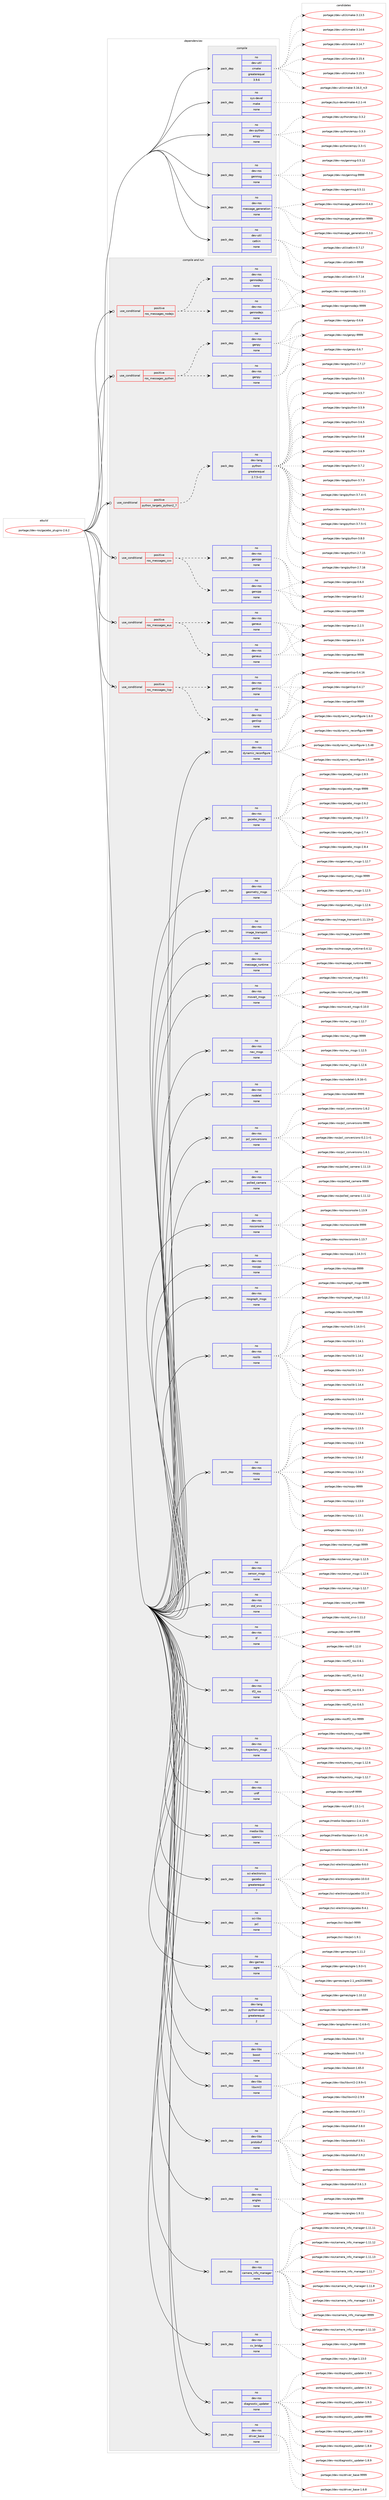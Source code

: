 digraph prolog {

# *************
# Graph options
# *************

newrank=true;
concentrate=true;
compound=true;
graph [rankdir=LR,fontname=Helvetica,fontsize=10,ranksep=1.5];#, ranksep=2.5, nodesep=0.2];
edge  [arrowhead=vee];
node  [fontname=Helvetica,fontsize=10];

# **********
# The ebuild
# **********

subgraph cluster_leftcol {
color=gray;
rank=same;
label=<<i>ebuild</i>>;
id [label="portage://dev-ros/gazebo_plugins-2.6.2", color=red, width=4, href="../dev-ros/gazebo_plugins-2.6.2.svg"];
}

# ****************
# The dependencies
# ****************

subgraph cluster_midcol {
color=gray;
label=<<i>dependencies</i>>;
subgraph cluster_compile {
fillcolor="#eeeeee";
style=filled;
label=<<i>compile</i>>;
subgraph pack141052 {
dependency187039 [label=<<TABLE BORDER="0" CELLBORDER="1" CELLSPACING="0" CELLPADDING="4" WIDTH="220"><TR><TD ROWSPAN="6" CELLPADDING="30">pack_dep</TD></TR><TR><TD WIDTH="110">no</TD></TR><TR><TD>dev-python</TD></TR><TR><TD>empy</TD></TR><TR><TD>none</TD></TR><TR><TD></TD></TR></TABLE>>, shape=none, color=blue];
}
id:e -> dependency187039:w [weight=20,style="solid",arrowhead="vee"];
subgraph pack141053 {
dependency187040 [label=<<TABLE BORDER="0" CELLBORDER="1" CELLSPACING="0" CELLPADDING="4" WIDTH="220"><TR><TD ROWSPAN="6" CELLPADDING="30">pack_dep</TD></TR><TR><TD WIDTH="110">no</TD></TR><TR><TD>dev-ros</TD></TR><TR><TD>genmsg</TD></TR><TR><TD>none</TD></TR><TR><TD></TD></TR></TABLE>>, shape=none, color=blue];
}
id:e -> dependency187040:w [weight=20,style="solid",arrowhead="vee"];
subgraph pack141054 {
dependency187041 [label=<<TABLE BORDER="0" CELLBORDER="1" CELLSPACING="0" CELLPADDING="4" WIDTH="220"><TR><TD ROWSPAN="6" CELLPADDING="30">pack_dep</TD></TR><TR><TD WIDTH="110">no</TD></TR><TR><TD>dev-ros</TD></TR><TR><TD>message_generation</TD></TR><TR><TD>none</TD></TR><TR><TD></TD></TR></TABLE>>, shape=none, color=blue];
}
id:e -> dependency187041:w [weight=20,style="solid",arrowhead="vee"];
subgraph pack141055 {
dependency187042 [label=<<TABLE BORDER="0" CELLBORDER="1" CELLSPACING="0" CELLPADDING="4" WIDTH="220"><TR><TD ROWSPAN="6" CELLPADDING="30">pack_dep</TD></TR><TR><TD WIDTH="110">no</TD></TR><TR><TD>dev-util</TD></TR><TR><TD>catkin</TD></TR><TR><TD>none</TD></TR><TR><TD></TD></TR></TABLE>>, shape=none, color=blue];
}
id:e -> dependency187042:w [weight=20,style="solid",arrowhead="vee"];
subgraph pack141056 {
dependency187043 [label=<<TABLE BORDER="0" CELLBORDER="1" CELLSPACING="0" CELLPADDING="4" WIDTH="220"><TR><TD ROWSPAN="6" CELLPADDING="30">pack_dep</TD></TR><TR><TD WIDTH="110">no</TD></TR><TR><TD>dev-util</TD></TR><TR><TD>cmake</TD></TR><TR><TD>greaterequal</TD></TR><TR><TD>3.9.6</TD></TR></TABLE>>, shape=none, color=blue];
}
id:e -> dependency187043:w [weight=20,style="solid",arrowhead="vee"];
subgraph pack141057 {
dependency187044 [label=<<TABLE BORDER="0" CELLBORDER="1" CELLSPACING="0" CELLPADDING="4" WIDTH="220"><TR><TD ROWSPAN="6" CELLPADDING="30">pack_dep</TD></TR><TR><TD WIDTH="110">no</TD></TR><TR><TD>sys-devel</TD></TR><TR><TD>make</TD></TR><TR><TD>none</TD></TR><TR><TD></TD></TR></TABLE>>, shape=none, color=blue];
}
id:e -> dependency187044:w [weight=20,style="solid",arrowhead="vee"];
}
subgraph cluster_compileandrun {
fillcolor="#eeeeee";
style=filled;
label=<<i>compile and run</i>>;
subgraph cond42559 {
dependency187045 [label=<<TABLE BORDER="0" CELLBORDER="1" CELLSPACING="0" CELLPADDING="4"><TR><TD ROWSPAN="3" CELLPADDING="10">use_conditional</TD></TR><TR><TD>positive</TD></TR><TR><TD>python_targets_python2_7</TD></TR></TABLE>>, shape=none, color=red];
subgraph pack141058 {
dependency187046 [label=<<TABLE BORDER="0" CELLBORDER="1" CELLSPACING="0" CELLPADDING="4" WIDTH="220"><TR><TD ROWSPAN="6" CELLPADDING="30">pack_dep</TD></TR><TR><TD WIDTH="110">no</TD></TR><TR><TD>dev-lang</TD></TR><TR><TD>python</TD></TR><TR><TD>greaterequal</TD></TR><TR><TD>2.7.5-r2</TD></TR></TABLE>>, shape=none, color=blue];
}
dependency187045:e -> dependency187046:w [weight=20,style="dashed",arrowhead="vee"];
}
id:e -> dependency187045:w [weight=20,style="solid",arrowhead="odotvee"];
subgraph cond42560 {
dependency187047 [label=<<TABLE BORDER="0" CELLBORDER="1" CELLSPACING="0" CELLPADDING="4"><TR><TD ROWSPAN="3" CELLPADDING="10">use_conditional</TD></TR><TR><TD>positive</TD></TR><TR><TD>ros_messages_cxx</TD></TR></TABLE>>, shape=none, color=red];
subgraph pack141059 {
dependency187048 [label=<<TABLE BORDER="0" CELLBORDER="1" CELLSPACING="0" CELLPADDING="4" WIDTH="220"><TR><TD ROWSPAN="6" CELLPADDING="30">pack_dep</TD></TR><TR><TD WIDTH="110">no</TD></TR><TR><TD>dev-ros</TD></TR><TR><TD>gencpp</TD></TR><TR><TD>none</TD></TR><TR><TD></TD></TR></TABLE>>, shape=none, color=blue];
}
dependency187047:e -> dependency187048:w [weight=20,style="dashed",arrowhead="vee"];
subgraph pack141060 {
dependency187049 [label=<<TABLE BORDER="0" CELLBORDER="1" CELLSPACING="0" CELLPADDING="4" WIDTH="220"><TR><TD ROWSPAN="6" CELLPADDING="30">pack_dep</TD></TR><TR><TD WIDTH="110">no</TD></TR><TR><TD>dev-ros</TD></TR><TR><TD>gencpp</TD></TR><TR><TD>none</TD></TR><TR><TD></TD></TR></TABLE>>, shape=none, color=blue];
}
dependency187047:e -> dependency187049:w [weight=20,style="dashed",arrowhead="vee"];
}
id:e -> dependency187047:w [weight=20,style="solid",arrowhead="odotvee"];
subgraph cond42561 {
dependency187050 [label=<<TABLE BORDER="0" CELLBORDER="1" CELLSPACING="0" CELLPADDING="4"><TR><TD ROWSPAN="3" CELLPADDING="10">use_conditional</TD></TR><TR><TD>positive</TD></TR><TR><TD>ros_messages_eus</TD></TR></TABLE>>, shape=none, color=red];
subgraph pack141061 {
dependency187051 [label=<<TABLE BORDER="0" CELLBORDER="1" CELLSPACING="0" CELLPADDING="4" WIDTH="220"><TR><TD ROWSPAN="6" CELLPADDING="30">pack_dep</TD></TR><TR><TD WIDTH="110">no</TD></TR><TR><TD>dev-ros</TD></TR><TR><TD>geneus</TD></TR><TR><TD>none</TD></TR><TR><TD></TD></TR></TABLE>>, shape=none, color=blue];
}
dependency187050:e -> dependency187051:w [weight=20,style="dashed",arrowhead="vee"];
subgraph pack141062 {
dependency187052 [label=<<TABLE BORDER="0" CELLBORDER="1" CELLSPACING="0" CELLPADDING="4" WIDTH="220"><TR><TD ROWSPAN="6" CELLPADDING="30">pack_dep</TD></TR><TR><TD WIDTH="110">no</TD></TR><TR><TD>dev-ros</TD></TR><TR><TD>geneus</TD></TR><TR><TD>none</TD></TR><TR><TD></TD></TR></TABLE>>, shape=none, color=blue];
}
dependency187050:e -> dependency187052:w [weight=20,style="dashed",arrowhead="vee"];
}
id:e -> dependency187050:w [weight=20,style="solid",arrowhead="odotvee"];
subgraph cond42562 {
dependency187053 [label=<<TABLE BORDER="0" CELLBORDER="1" CELLSPACING="0" CELLPADDING="4"><TR><TD ROWSPAN="3" CELLPADDING="10">use_conditional</TD></TR><TR><TD>positive</TD></TR><TR><TD>ros_messages_lisp</TD></TR></TABLE>>, shape=none, color=red];
subgraph pack141063 {
dependency187054 [label=<<TABLE BORDER="0" CELLBORDER="1" CELLSPACING="0" CELLPADDING="4" WIDTH="220"><TR><TD ROWSPAN="6" CELLPADDING="30">pack_dep</TD></TR><TR><TD WIDTH="110">no</TD></TR><TR><TD>dev-ros</TD></TR><TR><TD>genlisp</TD></TR><TR><TD>none</TD></TR><TR><TD></TD></TR></TABLE>>, shape=none, color=blue];
}
dependency187053:e -> dependency187054:w [weight=20,style="dashed",arrowhead="vee"];
subgraph pack141064 {
dependency187055 [label=<<TABLE BORDER="0" CELLBORDER="1" CELLSPACING="0" CELLPADDING="4" WIDTH="220"><TR><TD ROWSPAN="6" CELLPADDING="30">pack_dep</TD></TR><TR><TD WIDTH="110">no</TD></TR><TR><TD>dev-ros</TD></TR><TR><TD>genlisp</TD></TR><TR><TD>none</TD></TR><TR><TD></TD></TR></TABLE>>, shape=none, color=blue];
}
dependency187053:e -> dependency187055:w [weight=20,style="dashed",arrowhead="vee"];
}
id:e -> dependency187053:w [weight=20,style="solid",arrowhead="odotvee"];
subgraph cond42563 {
dependency187056 [label=<<TABLE BORDER="0" CELLBORDER="1" CELLSPACING="0" CELLPADDING="4"><TR><TD ROWSPAN="3" CELLPADDING="10">use_conditional</TD></TR><TR><TD>positive</TD></TR><TR><TD>ros_messages_nodejs</TD></TR></TABLE>>, shape=none, color=red];
subgraph pack141065 {
dependency187057 [label=<<TABLE BORDER="0" CELLBORDER="1" CELLSPACING="0" CELLPADDING="4" WIDTH="220"><TR><TD ROWSPAN="6" CELLPADDING="30">pack_dep</TD></TR><TR><TD WIDTH="110">no</TD></TR><TR><TD>dev-ros</TD></TR><TR><TD>gennodejs</TD></TR><TR><TD>none</TD></TR><TR><TD></TD></TR></TABLE>>, shape=none, color=blue];
}
dependency187056:e -> dependency187057:w [weight=20,style="dashed",arrowhead="vee"];
subgraph pack141066 {
dependency187058 [label=<<TABLE BORDER="0" CELLBORDER="1" CELLSPACING="0" CELLPADDING="4" WIDTH="220"><TR><TD ROWSPAN="6" CELLPADDING="30">pack_dep</TD></TR><TR><TD WIDTH="110">no</TD></TR><TR><TD>dev-ros</TD></TR><TR><TD>gennodejs</TD></TR><TR><TD>none</TD></TR><TR><TD></TD></TR></TABLE>>, shape=none, color=blue];
}
dependency187056:e -> dependency187058:w [weight=20,style="dashed",arrowhead="vee"];
}
id:e -> dependency187056:w [weight=20,style="solid",arrowhead="odotvee"];
subgraph cond42564 {
dependency187059 [label=<<TABLE BORDER="0" CELLBORDER="1" CELLSPACING="0" CELLPADDING="4"><TR><TD ROWSPAN="3" CELLPADDING="10">use_conditional</TD></TR><TR><TD>positive</TD></TR><TR><TD>ros_messages_python</TD></TR></TABLE>>, shape=none, color=red];
subgraph pack141067 {
dependency187060 [label=<<TABLE BORDER="0" CELLBORDER="1" CELLSPACING="0" CELLPADDING="4" WIDTH="220"><TR><TD ROWSPAN="6" CELLPADDING="30">pack_dep</TD></TR><TR><TD WIDTH="110">no</TD></TR><TR><TD>dev-ros</TD></TR><TR><TD>genpy</TD></TR><TR><TD>none</TD></TR><TR><TD></TD></TR></TABLE>>, shape=none, color=blue];
}
dependency187059:e -> dependency187060:w [weight=20,style="dashed",arrowhead="vee"];
subgraph pack141068 {
dependency187061 [label=<<TABLE BORDER="0" CELLBORDER="1" CELLSPACING="0" CELLPADDING="4" WIDTH="220"><TR><TD ROWSPAN="6" CELLPADDING="30">pack_dep</TD></TR><TR><TD WIDTH="110">no</TD></TR><TR><TD>dev-ros</TD></TR><TR><TD>genpy</TD></TR><TR><TD>none</TD></TR><TR><TD></TD></TR></TABLE>>, shape=none, color=blue];
}
dependency187059:e -> dependency187061:w [weight=20,style="dashed",arrowhead="vee"];
}
id:e -> dependency187059:w [weight=20,style="solid",arrowhead="odotvee"];
subgraph pack141069 {
dependency187062 [label=<<TABLE BORDER="0" CELLBORDER="1" CELLSPACING="0" CELLPADDING="4" WIDTH="220"><TR><TD ROWSPAN="6" CELLPADDING="30">pack_dep</TD></TR><TR><TD WIDTH="110">no</TD></TR><TR><TD>dev-games</TD></TR><TR><TD>ogre</TD></TR><TR><TD>none</TD></TR><TR><TD></TD></TR></TABLE>>, shape=none, color=blue];
}
id:e -> dependency187062:w [weight=20,style="solid",arrowhead="odotvee"];
subgraph pack141070 {
dependency187063 [label=<<TABLE BORDER="0" CELLBORDER="1" CELLSPACING="0" CELLPADDING="4" WIDTH="220"><TR><TD ROWSPAN="6" CELLPADDING="30">pack_dep</TD></TR><TR><TD WIDTH="110">no</TD></TR><TR><TD>dev-lang</TD></TR><TR><TD>python-exec</TD></TR><TR><TD>greaterequal</TD></TR><TR><TD>2</TD></TR></TABLE>>, shape=none, color=blue];
}
id:e -> dependency187063:w [weight=20,style="solid",arrowhead="odotvee"];
subgraph pack141071 {
dependency187064 [label=<<TABLE BORDER="0" CELLBORDER="1" CELLSPACING="0" CELLPADDING="4" WIDTH="220"><TR><TD ROWSPAN="6" CELLPADDING="30">pack_dep</TD></TR><TR><TD WIDTH="110">no</TD></TR><TR><TD>dev-libs</TD></TR><TR><TD>boost</TD></TR><TR><TD>none</TD></TR><TR><TD></TD></TR></TABLE>>, shape=none, color=blue];
}
id:e -> dependency187064:w [weight=20,style="solid",arrowhead="odotvee"];
subgraph pack141072 {
dependency187065 [label=<<TABLE BORDER="0" CELLBORDER="1" CELLSPACING="0" CELLPADDING="4" WIDTH="220"><TR><TD ROWSPAN="6" CELLPADDING="30">pack_dep</TD></TR><TR><TD WIDTH="110">no</TD></TR><TR><TD>dev-libs</TD></TR><TR><TD>libxml2</TD></TR><TR><TD>none</TD></TR><TR><TD></TD></TR></TABLE>>, shape=none, color=blue];
}
id:e -> dependency187065:w [weight=20,style="solid",arrowhead="odotvee"];
subgraph pack141073 {
dependency187066 [label=<<TABLE BORDER="0" CELLBORDER="1" CELLSPACING="0" CELLPADDING="4" WIDTH="220"><TR><TD ROWSPAN="6" CELLPADDING="30">pack_dep</TD></TR><TR><TD WIDTH="110">no</TD></TR><TR><TD>dev-libs</TD></TR><TR><TD>protobuf</TD></TR><TR><TD>none</TD></TR><TR><TD></TD></TR></TABLE>>, shape=none, color=blue];
}
id:e -> dependency187066:w [weight=20,style="solid",arrowhead="odotvee"];
subgraph pack141074 {
dependency187067 [label=<<TABLE BORDER="0" CELLBORDER="1" CELLSPACING="0" CELLPADDING="4" WIDTH="220"><TR><TD ROWSPAN="6" CELLPADDING="30">pack_dep</TD></TR><TR><TD WIDTH="110">no</TD></TR><TR><TD>dev-ros</TD></TR><TR><TD>angles</TD></TR><TR><TD>none</TD></TR><TR><TD></TD></TR></TABLE>>, shape=none, color=blue];
}
id:e -> dependency187067:w [weight=20,style="solid",arrowhead="odotvee"];
subgraph pack141075 {
dependency187068 [label=<<TABLE BORDER="0" CELLBORDER="1" CELLSPACING="0" CELLPADDING="4" WIDTH="220"><TR><TD ROWSPAN="6" CELLPADDING="30">pack_dep</TD></TR><TR><TD WIDTH="110">no</TD></TR><TR><TD>dev-ros</TD></TR><TR><TD>camera_info_manager</TD></TR><TR><TD>none</TD></TR><TR><TD></TD></TR></TABLE>>, shape=none, color=blue];
}
id:e -> dependency187068:w [weight=20,style="solid",arrowhead="odotvee"];
subgraph pack141076 {
dependency187069 [label=<<TABLE BORDER="0" CELLBORDER="1" CELLSPACING="0" CELLPADDING="4" WIDTH="220"><TR><TD ROWSPAN="6" CELLPADDING="30">pack_dep</TD></TR><TR><TD WIDTH="110">no</TD></TR><TR><TD>dev-ros</TD></TR><TR><TD>cv_bridge</TD></TR><TR><TD>none</TD></TR><TR><TD></TD></TR></TABLE>>, shape=none, color=blue];
}
id:e -> dependency187069:w [weight=20,style="solid",arrowhead="odotvee"];
subgraph pack141077 {
dependency187070 [label=<<TABLE BORDER="0" CELLBORDER="1" CELLSPACING="0" CELLPADDING="4" WIDTH="220"><TR><TD ROWSPAN="6" CELLPADDING="30">pack_dep</TD></TR><TR><TD WIDTH="110">no</TD></TR><TR><TD>dev-ros</TD></TR><TR><TD>diagnostic_updater</TD></TR><TR><TD>none</TD></TR><TR><TD></TD></TR></TABLE>>, shape=none, color=blue];
}
id:e -> dependency187070:w [weight=20,style="solid",arrowhead="odotvee"];
subgraph pack141078 {
dependency187071 [label=<<TABLE BORDER="0" CELLBORDER="1" CELLSPACING="0" CELLPADDING="4" WIDTH="220"><TR><TD ROWSPAN="6" CELLPADDING="30">pack_dep</TD></TR><TR><TD WIDTH="110">no</TD></TR><TR><TD>dev-ros</TD></TR><TR><TD>driver_base</TD></TR><TR><TD>none</TD></TR><TR><TD></TD></TR></TABLE>>, shape=none, color=blue];
}
id:e -> dependency187071:w [weight=20,style="solid",arrowhead="odotvee"];
subgraph pack141079 {
dependency187072 [label=<<TABLE BORDER="0" CELLBORDER="1" CELLSPACING="0" CELLPADDING="4" WIDTH="220"><TR><TD ROWSPAN="6" CELLPADDING="30">pack_dep</TD></TR><TR><TD WIDTH="110">no</TD></TR><TR><TD>dev-ros</TD></TR><TR><TD>dynamic_reconfigure</TD></TR><TR><TD>none</TD></TR><TR><TD></TD></TR></TABLE>>, shape=none, color=blue];
}
id:e -> dependency187072:w [weight=20,style="solid",arrowhead="odotvee"];
subgraph pack141080 {
dependency187073 [label=<<TABLE BORDER="0" CELLBORDER="1" CELLSPACING="0" CELLPADDING="4" WIDTH="220"><TR><TD ROWSPAN="6" CELLPADDING="30">pack_dep</TD></TR><TR><TD WIDTH="110">no</TD></TR><TR><TD>dev-ros</TD></TR><TR><TD>gazebo_msgs</TD></TR><TR><TD>none</TD></TR><TR><TD></TD></TR></TABLE>>, shape=none, color=blue];
}
id:e -> dependency187073:w [weight=20,style="solid",arrowhead="odotvee"];
subgraph pack141081 {
dependency187074 [label=<<TABLE BORDER="0" CELLBORDER="1" CELLSPACING="0" CELLPADDING="4" WIDTH="220"><TR><TD ROWSPAN="6" CELLPADDING="30">pack_dep</TD></TR><TR><TD WIDTH="110">no</TD></TR><TR><TD>dev-ros</TD></TR><TR><TD>geometry_msgs</TD></TR><TR><TD>none</TD></TR><TR><TD></TD></TR></TABLE>>, shape=none, color=blue];
}
id:e -> dependency187074:w [weight=20,style="solid",arrowhead="odotvee"];
subgraph pack141082 {
dependency187075 [label=<<TABLE BORDER="0" CELLBORDER="1" CELLSPACING="0" CELLPADDING="4" WIDTH="220"><TR><TD ROWSPAN="6" CELLPADDING="30">pack_dep</TD></TR><TR><TD WIDTH="110">no</TD></TR><TR><TD>dev-ros</TD></TR><TR><TD>image_transport</TD></TR><TR><TD>none</TD></TR><TR><TD></TD></TR></TABLE>>, shape=none, color=blue];
}
id:e -> dependency187075:w [weight=20,style="solid",arrowhead="odotvee"];
subgraph pack141083 {
dependency187076 [label=<<TABLE BORDER="0" CELLBORDER="1" CELLSPACING="0" CELLPADDING="4" WIDTH="220"><TR><TD ROWSPAN="6" CELLPADDING="30">pack_dep</TD></TR><TR><TD WIDTH="110">no</TD></TR><TR><TD>dev-ros</TD></TR><TR><TD>message_runtime</TD></TR><TR><TD>none</TD></TR><TR><TD></TD></TR></TABLE>>, shape=none, color=blue];
}
id:e -> dependency187076:w [weight=20,style="solid",arrowhead="odotvee"];
subgraph pack141084 {
dependency187077 [label=<<TABLE BORDER="0" CELLBORDER="1" CELLSPACING="0" CELLPADDING="4" WIDTH="220"><TR><TD ROWSPAN="6" CELLPADDING="30">pack_dep</TD></TR><TR><TD WIDTH="110">no</TD></TR><TR><TD>dev-ros</TD></TR><TR><TD>moveit_msgs</TD></TR><TR><TD>none</TD></TR><TR><TD></TD></TR></TABLE>>, shape=none, color=blue];
}
id:e -> dependency187077:w [weight=20,style="solid",arrowhead="odotvee"];
subgraph pack141085 {
dependency187078 [label=<<TABLE BORDER="0" CELLBORDER="1" CELLSPACING="0" CELLPADDING="4" WIDTH="220"><TR><TD ROWSPAN="6" CELLPADDING="30">pack_dep</TD></TR><TR><TD WIDTH="110">no</TD></TR><TR><TD>dev-ros</TD></TR><TR><TD>nav_msgs</TD></TR><TR><TD>none</TD></TR><TR><TD></TD></TR></TABLE>>, shape=none, color=blue];
}
id:e -> dependency187078:w [weight=20,style="solid",arrowhead="odotvee"];
subgraph pack141086 {
dependency187079 [label=<<TABLE BORDER="0" CELLBORDER="1" CELLSPACING="0" CELLPADDING="4" WIDTH="220"><TR><TD ROWSPAN="6" CELLPADDING="30">pack_dep</TD></TR><TR><TD WIDTH="110">no</TD></TR><TR><TD>dev-ros</TD></TR><TR><TD>nodelet</TD></TR><TR><TD>none</TD></TR><TR><TD></TD></TR></TABLE>>, shape=none, color=blue];
}
id:e -> dependency187079:w [weight=20,style="solid",arrowhead="odotvee"];
subgraph pack141087 {
dependency187080 [label=<<TABLE BORDER="0" CELLBORDER="1" CELLSPACING="0" CELLPADDING="4" WIDTH="220"><TR><TD ROWSPAN="6" CELLPADDING="30">pack_dep</TD></TR><TR><TD WIDTH="110">no</TD></TR><TR><TD>dev-ros</TD></TR><TR><TD>pcl_conversions</TD></TR><TR><TD>none</TD></TR><TR><TD></TD></TR></TABLE>>, shape=none, color=blue];
}
id:e -> dependency187080:w [weight=20,style="solid",arrowhead="odotvee"];
subgraph pack141088 {
dependency187081 [label=<<TABLE BORDER="0" CELLBORDER="1" CELLSPACING="0" CELLPADDING="4" WIDTH="220"><TR><TD ROWSPAN="6" CELLPADDING="30">pack_dep</TD></TR><TR><TD WIDTH="110">no</TD></TR><TR><TD>dev-ros</TD></TR><TR><TD>polled_camera</TD></TR><TR><TD>none</TD></TR><TR><TD></TD></TR></TABLE>>, shape=none, color=blue];
}
id:e -> dependency187081:w [weight=20,style="solid",arrowhead="odotvee"];
subgraph pack141089 {
dependency187082 [label=<<TABLE BORDER="0" CELLBORDER="1" CELLSPACING="0" CELLPADDING="4" WIDTH="220"><TR><TD ROWSPAN="6" CELLPADDING="30">pack_dep</TD></TR><TR><TD WIDTH="110">no</TD></TR><TR><TD>dev-ros</TD></TR><TR><TD>rosconsole</TD></TR><TR><TD>none</TD></TR><TR><TD></TD></TR></TABLE>>, shape=none, color=blue];
}
id:e -> dependency187082:w [weight=20,style="solid",arrowhead="odotvee"];
subgraph pack141090 {
dependency187083 [label=<<TABLE BORDER="0" CELLBORDER="1" CELLSPACING="0" CELLPADDING="4" WIDTH="220"><TR><TD ROWSPAN="6" CELLPADDING="30">pack_dep</TD></TR><TR><TD WIDTH="110">no</TD></TR><TR><TD>dev-ros</TD></TR><TR><TD>roscpp</TD></TR><TR><TD>none</TD></TR><TR><TD></TD></TR></TABLE>>, shape=none, color=blue];
}
id:e -> dependency187083:w [weight=20,style="solid",arrowhead="odotvee"];
subgraph pack141091 {
dependency187084 [label=<<TABLE BORDER="0" CELLBORDER="1" CELLSPACING="0" CELLPADDING="4" WIDTH="220"><TR><TD ROWSPAN="6" CELLPADDING="30">pack_dep</TD></TR><TR><TD WIDTH="110">no</TD></TR><TR><TD>dev-ros</TD></TR><TR><TD>rosgraph_msgs</TD></TR><TR><TD>none</TD></TR><TR><TD></TD></TR></TABLE>>, shape=none, color=blue];
}
id:e -> dependency187084:w [weight=20,style="solid",arrowhead="odotvee"];
subgraph pack141092 {
dependency187085 [label=<<TABLE BORDER="0" CELLBORDER="1" CELLSPACING="0" CELLPADDING="4" WIDTH="220"><TR><TD ROWSPAN="6" CELLPADDING="30">pack_dep</TD></TR><TR><TD WIDTH="110">no</TD></TR><TR><TD>dev-ros</TD></TR><TR><TD>roslib</TD></TR><TR><TD>none</TD></TR><TR><TD></TD></TR></TABLE>>, shape=none, color=blue];
}
id:e -> dependency187085:w [weight=20,style="solid",arrowhead="odotvee"];
subgraph pack141093 {
dependency187086 [label=<<TABLE BORDER="0" CELLBORDER="1" CELLSPACING="0" CELLPADDING="4" WIDTH="220"><TR><TD ROWSPAN="6" CELLPADDING="30">pack_dep</TD></TR><TR><TD WIDTH="110">no</TD></TR><TR><TD>dev-ros</TD></TR><TR><TD>rospy</TD></TR><TR><TD>none</TD></TR><TR><TD></TD></TR></TABLE>>, shape=none, color=blue];
}
id:e -> dependency187086:w [weight=20,style="solid",arrowhead="odotvee"];
subgraph pack141094 {
dependency187087 [label=<<TABLE BORDER="0" CELLBORDER="1" CELLSPACING="0" CELLPADDING="4" WIDTH="220"><TR><TD ROWSPAN="6" CELLPADDING="30">pack_dep</TD></TR><TR><TD WIDTH="110">no</TD></TR><TR><TD>dev-ros</TD></TR><TR><TD>sensor_msgs</TD></TR><TR><TD>none</TD></TR><TR><TD></TD></TR></TABLE>>, shape=none, color=blue];
}
id:e -> dependency187087:w [weight=20,style="solid",arrowhead="odotvee"];
subgraph pack141095 {
dependency187088 [label=<<TABLE BORDER="0" CELLBORDER="1" CELLSPACING="0" CELLPADDING="4" WIDTH="220"><TR><TD ROWSPAN="6" CELLPADDING="30">pack_dep</TD></TR><TR><TD WIDTH="110">no</TD></TR><TR><TD>dev-ros</TD></TR><TR><TD>std_srvs</TD></TR><TR><TD>none</TD></TR><TR><TD></TD></TR></TABLE>>, shape=none, color=blue];
}
id:e -> dependency187088:w [weight=20,style="solid",arrowhead="odotvee"];
subgraph pack141096 {
dependency187089 [label=<<TABLE BORDER="0" CELLBORDER="1" CELLSPACING="0" CELLPADDING="4" WIDTH="220"><TR><TD ROWSPAN="6" CELLPADDING="30">pack_dep</TD></TR><TR><TD WIDTH="110">no</TD></TR><TR><TD>dev-ros</TD></TR><TR><TD>tf</TD></TR><TR><TD>none</TD></TR><TR><TD></TD></TR></TABLE>>, shape=none, color=blue];
}
id:e -> dependency187089:w [weight=20,style="solid",arrowhead="odotvee"];
subgraph pack141097 {
dependency187090 [label=<<TABLE BORDER="0" CELLBORDER="1" CELLSPACING="0" CELLPADDING="4" WIDTH="220"><TR><TD ROWSPAN="6" CELLPADDING="30">pack_dep</TD></TR><TR><TD WIDTH="110">no</TD></TR><TR><TD>dev-ros</TD></TR><TR><TD>tf2_ros</TD></TR><TR><TD>none</TD></TR><TR><TD></TD></TR></TABLE>>, shape=none, color=blue];
}
id:e -> dependency187090:w [weight=20,style="solid",arrowhead="odotvee"];
subgraph pack141098 {
dependency187091 [label=<<TABLE BORDER="0" CELLBORDER="1" CELLSPACING="0" CELLPADDING="4" WIDTH="220"><TR><TD ROWSPAN="6" CELLPADDING="30">pack_dep</TD></TR><TR><TD WIDTH="110">no</TD></TR><TR><TD>dev-ros</TD></TR><TR><TD>trajectory_msgs</TD></TR><TR><TD>none</TD></TR><TR><TD></TD></TR></TABLE>>, shape=none, color=blue];
}
id:e -> dependency187091:w [weight=20,style="solid",arrowhead="odotvee"];
subgraph pack141099 {
dependency187092 [label=<<TABLE BORDER="0" CELLBORDER="1" CELLSPACING="0" CELLPADDING="4" WIDTH="220"><TR><TD ROWSPAN="6" CELLPADDING="30">pack_dep</TD></TR><TR><TD WIDTH="110">no</TD></TR><TR><TD>dev-ros</TD></TR><TR><TD>urdf</TD></TR><TR><TD>none</TD></TR><TR><TD></TD></TR></TABLE>>, shape=none, color=blue];
}
id:e -> dependency187092:w [weight=20,style="solid",arrowhead="odotvee"];
subgraph pack141100 {
dependency187093 [label=<<TABLE BORDER="0" CELLBORDER="1" CELLSPACING="0" CELLPADDING="4" WIDTH="220"><TR><TD ROWSPAN="6" CELLPADDING="30">pack_dep</TD></TR><TR><TD WIDTH="110">no</TD></TR><TR><TD>media-libs</TD></TR><TR><TD>opencv</TD></TR><TR><TD>none</TD></TR><TR><TD></TD></TR></TABLE>>, shape=none, color=blue];
}
id:e -> dependency187093:w [weight=20,style="solid",arrowhead="odotvee"];
subgraph pack141101 {
dependency187094 [label=<<TABLE BORDER="0" CELLBORDER="1" CELLSPACING="0" CELLPADDING="4" WIDTH="220"><TR><TD ROWSPAN="6" CELLPADDING="30">pack_dep</TD></TR><TR><TD WIDTH="110">no</TD></TR><TR><TD>sci-electronics</TD></TR><TR><TD>gazebo</TD></TR><TR><TD>greaterequal</TD></TR><TR><TD>7</TD></TR></TABLE>>, shape=none, color=blue];
}
id:e -> dependency187094:w [weight=20,style="solid",arrowhead="odotvee"];
subgraph pack141102 {
dependency187095 [label=<<TABLE BORDER="0" CELLBORDER="1" CELLSPACING="0" CELLPADDING="4" WIDTH="220"><TR><TD ROWSPAN="6" CELLPADDING="30">pack_dep</TD></TR><TR><TD WIDTH="110">no</TD></TR><TR><TD>sci-libs</TD></TR><TR><TD>pcl</TD></TR><TR><TD>none</TD></TR><TR><TD></TD></TR></TABLE>>, shape=none, color=blue];
}
id:e -> dependency187095:w [weight=20,style="solid",arrowhead="odotvee"];
}
subgraph cluster_run {
fillcolor="#eeeeee";
style=filled;
label=<<i>run</i>>;
}
}

# **************
# The candidates
# **************

subgraph cluster_choices {
rank=same;
color=gray;
label=<<i>candidates</i>>;

subgraph choice141052 {
color=black;
nodesep=1;
choiceportage1001011184511212111610411111047101109112121455146514511449 [label="portage://dev-python/empy-3.3-r1", color=red, width=4,href="../dev-python/empy-3.3-r1.svg"];
choiceportage1001011184511212111610411111047101109112121455146514650 [label="portage://dev-python/empy-3.3.2", color=red, width=4,href="../dev-python/empy-3.3.2.svg"];
choiceportage1001011184511212111610411111047101109112121455146514651 [label="portage://dev-python/empy-3.3.3", color=red, width=4,href="../dev-python/empy-3.3.3.svg"];
dependency187039:e -> choiceportage1001011184511212111610411111047101109112121455146514511449:w [style=dotted,weight="100"];
dependency187039:e -> choiceportage1001011184511212111610411111047101109112121455146514650:w [style=dotted,weight="100"];
dependency187039:e -> choiceportage1001011184511212111610411111047101109112121455146514651:w [style=dotted,weight="100"];
}
subgraph choice141053 {
color=black;
nodesep=1;
choiceportage100101118451141111154710310111010911510345484653464949 [label="portage://dev-ros/genmsg-0.5.11", color=red, width=4,href="../dev-ros/genmsg-0.5.11.svg"];
choiceportage100101118451141111154710310111010911510345484653464950 [label="portage://dev-ros/genmsg-0.5.12", color=red, width=4,href="../dev-ros/genmsg-0.5.12.svg"];
choiceportage10010111845114111115471031011101091151034557575757 [label="portage://dev-ros/genmsg-9999", color=red, width=4,href="../dev-ros/genmsg-9999.svg"];
dependency187040:e -> choiceportage100101118451141111154710310111010911510345484653464949:w [style=dotted,weight="100"];
dependency187040:e -> choiceportage100101118451141111154710310111010911510345484653464950:w [style=dotted,weight="100"];
dependency187040:e -> choiceportage10010111845114111115471031011101091151034557575757:w [style=dotted,weight="100"];
}
subgraph choice141054 {
color=black;
nodesep=1;
choiceportage1001011184511411111547109101115115971031019510310111010111497116105111110454846514648 [label="portage://dev-ros/message_generation-0.3.0", color=red, width=4,href="../dev-ros/message_generation-0.3.0.svg"];
choiceportage1001011184511411111547109101115115971031019510310111010111497116105111110454846524648 [label="portage://dev-ros/message_generation-0.4.0", color=red, width=4,href="../dev-ros/message_generation-0.4.0.svg"];
choiceportage10010111845114111115471091011151159710310195103101110101114971161051111104557575757 [label="portage://dev-ros/message_generation-9999", color=red, width=4,href="../dev-ros/message_generation-9999.svg"];
dependency187041:e -> choiceportage1001011184511411111547109101115115971031019510310111010111497116105111110454846514648:w [style=dotted,weight="100"];
dependency187041:e -> choiceportage1001011184511411111547109101115115971031019510310111010111497116105111110454846524648:w [style=dotted,weight="100"];
dependency187041:e -> choiceportage10010111845114111115471091011151159710310195103101110101114971161051111104557575757:w [style=dotted,weight="100"];
}
subgraph choice141055 {
color=black;
nodesep=1;
choiceportage1001011184511711610510847999711610710511045484655464952 [label="portage://dev-util/catkin-0.7.14", color=red, width=4,href="../dev-util/catkin-0.7.14.svg"];
choiceportage1001011184511711610510847999711610710511045484655464955 [label="portage://dev-util/catkin-0.7.17", color=red, width=4,href="../dev-util/catkin-0.7.17.svg"];
choiceportage100101118451171161051084799971161071051104557575757 [label="portage://dev-util/catkin-9999", color=red, width=4,href="../dev-util/catkin-9999.svg"];
dependency187042:e -> choiceportage1001011184511711610510847999711610710511045484655464952:w [style=dotted,weight="100"];
dependency187042:e -> choiceportage1001011184511711610510847999711610710511045484655464955:w [style=dotted,weight="100"];
dependency187042:e -> choiceportage100101118451171161051084799971161071051104557575757:w [style=dotted,weight="100"];
}
subgraph choice141056 {
color=black;
nodesep=1;
choiceportage1001011184511711610510847991099710710145514649514653 [label="portage://dev-util/cmake-3.13.5", color=red, width=4,href="../dev-util/cmake-3.13.5.svg"];
choiceportage1001011184511711610510847991099710710145514649524654 [label="portage://dev-util/cmake-3.14.6", color=red, width=4,href="../dev-util/cmake-3.14.6.svg"];
choiceportage1001011184511711610510847991099710710145514649524655 [label="portage://dev-util/cmake-3.14.7", color=red, width=4,href="../dev-util/cmake-3.14.7.svg"];
choiceportage1001011184511711610510847991099710710145514649534652 [label="portage://dev-util/cmake-3.15.4", color=red, width=4,href="../dev-util/cmake-3.15.4.svg"];
choiceportage1001011184511711610510847991099710710145514649534653 [label="portage://dev-util/cmake-3.15.5", color=red, width=4,href="../dev-util/cmake-3.15.5.svg"];
choiceportage1001011184511711610510847991099710710145514649544648951149951 [label="portage://dev-util/cmake-3.16.0_rc3", color=red, width=4,href="../dev-util/cmake-3.16.0_rc3.svg"];
dependency187043:e -> choiceportage1001011184511711610510847991099710710145514649514653:w [style=dotted,weight="100"];
dependency187043:e -> choiceportage1001011184511711610510847991099710710145514649524654:w [style=dotted,weight="100"];
dependency187043:e -> choiceportage1001011184511711610510847991099710710145514649524655:w [style=dotted,weight="100"];
dependency187043:e -> choiceportage1001011184511711610510847991099710710145514649534652:w [style=dotted,weight="100"];
dependency187043:e -> choiceportage1001011184511711610510847991099710710145514649534653:w [style=dotted,weight="100"];
dependency187043:e -> choiceportage1001011184511711610510847991099710710145514649544648951149951:w [style=dotted,weight="100"];
}
subgraph choice141057 {
color=black;
nodesep=1;
choiceportage1151211154510010111810110847109971071014552465046494511452 [label="portage://sys-devel/make-4.2.1-r4", color=red, width=4,href="../sys-devel/make-4.2.1-r4.svg"];
dependency187044:e -> choiceportage1151211154510010111810110847109971071014552465046494511452:w [style=dotted,weight="100"];
}
subgraph choice141058 {
color=black;
nodesep=1;
choiceportage10010111845108971101034711212111610411111045504655464953 [label="portage://dev-lang/python-2.7.15", color=red, width=4,href="../dev-lang/python-2.7.15.svg"];
choiceportage10010111845108971101034711212111610411111045504655464954 [label="portage://dev-lang/python-2.7.16", color=red, width=4,href="../dev-lang/python-2.7.16.svg"];
choiceportage10010111845108971101034711212111610411111045504655464955 [label="portage://dev-lang/python-2.7.17", color=red, width=4,href="../dev-lang/python-2.7.17.svg"];
choiceportage100101118451089711010347112121116104111110455146534653 [label="portage://dev-lang/python-3.5.5", color=red, width=4,href="../dev-lang/python-3.5.5.svg"];
choiceportage100101118451089711010347112121116104111110455146534655 [label="portage://dev-lang/python-3.5.7", color=red, width=4,href="../dev-lang/python-3.5.7.svg"];
choiceportage100101118451089711010347112121116104111110455146534657 [label="portage://dev-lang/python-3.5.9", color=red, width=4,href="../dev-lang/python-3.5.9.svg"];
choiceportage100101118451089711010347112121116104111110455146544653 [label="portage://dev-lang/python-3.6.5", color=red, width=4,href="../dev-lang/python-3.6.5.svg"];
choiceportage100101118451089711010347112121116104111110455146544656 [label="portage://dev-lang/python-3.6.8", color=red, width=4,href="../dev-lang/python-3.6.8.svg"];
choiceportage100101118451089711010347112121116104111110455146544657 [label="portage://dev-lang/python-3.6.9", color=red, width=4,href="../dev-lang/python-3.6.9.svg"];
choiceportage100101118451089711010347112121116104111110455146554650 [label="portage://dev-lang/python-3.7.2", color=red, width=4,href="../dev-lang/python-3.7.2.svg"];
choiceportage100101118451089711010347112121116104111110455146554651 [label="portage://dev-lang/python-3.7.3", color=red, width=4,href="../dev-lang/python-3.7.3.svg"];
choiceportage1001011184510897110103471121211161041111104551465546524511449 [label="portage://dev-lang/python-3.7.4-r1", color=red, width=4,href="../dev-lang/python-3.7.4-r1.svg"];
choiceportage100101118451089711010347112121116104111110455146554653 [label="portage://dev-lang/python-3.7.5", color=red, width=4,href="../dev-lang/python-3.7.5.svg"];
choiceportage1001011184510897110103471121211161041111104551465546534511449 [label="portage://dev-lang/python-3.7.5-r1", color=red, width=4,href="../dev-lang/python-3.7.5-r1.svg"];
choiceportage100101118451089711010347112121116104111110455146564648 [label="portage://dev-lang/python-3.8.0", color=red, width=4,href="../dev-lang/python-3.8.0.svg"];
dependency187046:e -> choiceportage10010111845108971101034711212111610411111045504655464953:w [style=dotted,weight="100"];
dependency187046:e -> choiceportage10010111845108971101034711212111610411111045504655464954:w [style=dotted,weight="100"];
dependency187046:e -> choiceportage10010111845108971101034711212111610411111045504655464955:w [style=dotted,weight="100"];
dependency187046:e -> choiceportage100101118451089711010347112121116104111110455146534653:w [style=dotted,weight="100"];
dependency187046:e -> choiceportage100101118451089711010347112121116104111110455146534655:w [style=dotted,weight="100"];
dependency187046:e -> choiceportage100101118451089711010347112121116104111110455146534657:w [style=dotted,weight="100"];
dependency187046:e -> choiceportage100101118451089711010347112121116104111110455146544653:w [style=dotted,weight="100"];
dependency187046:e -> choiceportage100101118451089711010347112121116104111110455146544656:w [style=dotted,weight="100"];
dependency187046:e -> choiceportage100101118451089711010347112121116104111110455146544657:w [style=dotted,weight="100"];
dependency187046:e -> choiceportage100101118451089711010347112121116104111110455146554650:w [style=dotted,weight="100"];
dependency187046:e -> choiceportage100101118451089711010347112121116104111110455146554651:w [style=dotted,weight="100"];
dependency187046:e -> choiceportage1001011184510897110103471121211161041111104551465546524511449:w [style=dotted,weight="100"];
dependency187046:e -> choiceportage100101118451089711010347112121116104111110455146554653:w [style=dotted,weight="100"];
dependency187046:e -> choiceportage1001011184510897110103471121211161041111104551465546534511449:w [style=dotted,weight="100"];
dependency187046:e -> choiceportage100101118451089711010347112121116104111110455146564648:w [style=dotted,weight="100"];
}
subgraph choice141059 {
color=black;
nodesep=1;
choiceportage100101118451141111154710310111099112112454846544648 [label="portage://dev-ros/gencpp-0.6.0", color=red, width=4,href="../dev-ros/gencpp-0.6.0.svg"];
choiceportage100101118451141111154710310111099112112454846544650 [label="portage://dev-ros/gencpp-0.6.2", color=red, width=4,href="../dev-ros/gencpp-0.6.2.svg"];
choiceportage1001011184511411111547103101110991121124557575757 [label="portage://dev-ros/gencpp-9999", color=red, width=4,href="../dev-ros/gencpp-9999.svg"];
dependency187048:e -> choiceportage100101118451141111154710310111099112112454846544648:w [style=dotted,weight="100"];
dependency187048:e -> choiceportage100101118451141111154710310111099112112454846544650:w [style=dotted,weight="100"];
dependency187048:e -> choiceportage1001011184511411111547103101110991121124557575757:w [style=dotted,weight="100"];
}
subgraph choice141060 {
color=black;
nodesep=1;
choiceportage100101118451141111154710310111099112112454846544648 [label="portage://dev-ros/gencpp-0.6.0", color=red, width=4,href="../dev-ros/gencpp-0.6.0.svg"];
choiceportage100101118451141111154710310111099112112454846544650 [label="portage://dev-ros/gencpp-0.6.2", color=red, width=4,href="../dev-ros/gencpp-0.6.2.svg"];
choiceportage1001011184511411111547103101110991121124557575757 [label="portage://dev-ros/gencpp-9999", color=red, width=4,href="../dev-ros/gencpp-9999.svg"];
dependency187049:e -> choiceportage100101118451141111154710310111099112112454846544648:w [style=dotted,weight="100"];
dependency187049:e -> choiceportage100101118451141111154710310111099112112454846544650:w [style=dotted,weight="100"];
dependency187049:e -> choiceportage1001011184511411111547103101110991121124557575757:w [style=dotted,weight="100"];
}
subgraph choice141061 {
color=black;
nodesep=1;
choiceportage1001011184511411111547103101110101117115455046504653 [label="portage://dev-ros/geneus-2.2.5", color=red, width=4,href="../dev-ros/geneus-2.2.5.svg"];
choiceportage1001011184511411111547103101110101117115455046504654 [label="portage://dev-ros/geneus-2.2.6", color=red, width=4,href="../dev-ros/geneus-2.2.6.svg"];
choiceportage10010111845114111115471031011101011171154557575757 [label="portage://dev-ros/geneus-9999", color=red, width=4,href="../dev-ros/geneus-9999.svg"];
dependency187051:e -> choiceportage1001011184511411111547103101110101117115455046504653:w [style=dotted,weight="100"];
dependency187051:e -> choiceportage1001011184511411111547103101110101117115455046504654:w [style=dotted,weight="100"];
dependency187051:e -> choiceportage10010111845114111115471031011101011171154557575757:w [style=dotted,weight="100"];
}
subgraph choice141062 {
color=black;
nodesep=1;
choiceportage1001011184511411111547103101110101117115455046504653 [label="portage://dev-ros/geneus-2.2.5", color=red, width=4,href="../dev-ros/geneus-2.2.5.svg"];
choiceportage1001011184511411111547103101110101117115455046504654 [label="portage://dev-ros/geneus-2.2.6", color=red, width=4,href="../dev-ros/geneus-2.2.6.svg"];
choiceportage10010111845114111115471031011101011171154557575757 [label="portage://dev-ros/geneus-9999", color=red, width=4,href="../dev-ros/geneus-9999.svg"];
dependency187052:e -> choiceportage1001011184511411111547103101110101117115455046504653:w [style=dotted,weight="100"];
dependency187052:e -> choiceportage1001011184511411111547103101110101117115455046504654:w [style=dotted,weight="100"];
dependency187052:e -> choiceportage10010111845114111115471031011101011171154557575757:w [style=dotted,weight="100"];
}
subgraph choice141063 {
color=black;
nodesep=1;
choiceportage100101118451141111154710310111010810511511245484652464954 [label="portage://dev-ros/genlisp-0.4.16", color=red, width=4,href="../dev-ros/genlisp-0.4.16.svg"];
choiceportage100101118451141111154710310111010810511511245484652464955 [label="portage://dev-ros/genlisp-0.4.17", color=red, width=4,href="../dev-ros/genlisp-0.4.17.svg"];
choiceportage10010111845114111115471031011101081051151124557575757 [label="portage://dev-ros/genlisp-9999", color=red, width=4,href="../dev-ros/genlisp-9999.svg"];
dependency187054:e -> choiceportage100101118451141111154710310111010810511511245484652464954:w [style=dotted,weight="100"];
dependency187054:e -> choiceportage100101118451141111154710310111010810511511245484652464955:w [style=dotted,weight="100"];
dependency187054:e -> choiceportage10010111845114111115471031011101081051151124557575757:w [style=dotted,weight="100"];
}
subgraph choice141064 {
color=black;
nodesep=1;
choiceportage100101118451141111154710310111010810511511245484652464954 [label="portage://dev-ros/genlisp-0.4.16", color=red, width=4,href="../dev-ros/genlisp-0.4.16.svg"];
choiceportage100101118451141111154710310111010810511511245484652464955 [label="portage://dev-ros/genlisp-0.4.17", color=red, width=4,href="../dev-ros/genlisp-0.4.17.svg"];
choiceportage10010111845114111115471031011101081051151124557575757 [label="portage://dev-ros/genlisp-9999", color=red, width=4,href="../dev-ros/genlisp-9999.svg"];
dependency187055:e -> choiceportage100101118451141111154710310111010810511511245484652464954:w [style=dotted,weight="100"];
dependency187055:e -> choiceportage100101118451141111154710310111010810511511245484652464955:w [style=dotted,weight="100"];
dependency187055:e -> choiceportage10010111845114111115471031011101081051151124557575757:w [style=dotted,weight="100"];
}
subgraph choice141065 {
color=black;
nodesep=1;
choiceportage1001011184511411111547103101110110111100101106115455046484649 [label="portage://dev-ros/gennodejs-2.0.1", color=red, width=4,href="../dev-ros/gennodejs-2.0.1.svg"];
choiceportage10010111845114111115471031011101101111001011061154557575757 [label="portage://dev-ros/gennodejs-9999", color=red, width=4,href="../dev-ros/gennodejs-9999.svg"];
dependency187057:e -> choiceportage1001011184511411111547103101110110111100101106115455046484649:w [style=dotted,weight="100"];
dependency187057:e -> choiceportage10010111845114111115471031011101101111001011061154557575757:w [style=dotted,weight="100"];
}
subgraph choice141066 {
color=black;
nodesep=1;
choiceportage1001011184511411111547103101110110111100101106115455046484649 [label="portage://dev-ros/gennodejs-2.0.1", color=red, width=4,href="../dev-ros/gennodejs-2.0.1.svg"];
choiceportage10010111845114111115471031011101101111001011061154557575757 [label="portage://dev-ros/gennodejs-9999", color=red, width=4,href="../dev-ros/gennodejs-9999.svg"];
dependency187058:e -> choiceportage1001011184511411111547103101110110111100101106115455046484649:w [style=dotted,weight="100"];
dependency187058:e -> choiceportage10010111845114111115471031011101101111001011061154557575757:w [style=dotted,weight="100"];
}
subgraph choice141067 {
color=black;
nodesep=1;
choiceportage1001011184511411111547103101110112121454846544655 [label="portage://dev-ros/genpy-0.6.7", color=red, width=4,href="../dev-ros/genpy-0.6.7.svg"];
choiceportage1001011184511411111547103101110112121454846544656 [label="portage://dev-ros/genpy-0.6.8", color=red, width=4,href="../dev-ros/genpy-0.6.8.svg"];
choiceportage10010111845114111115471031011101121214557575757 [label="portage://dev-ros/genpy-9999", color=red, width=4,href="../dev-ros/genpy-9999.svg"];
dependency187060:e -> choiceportage1001011184511411111547103101110112121454846544655:w [style=dotted,weight="100"];
dependency187060:e -> choiceportage1001011184511411111547103101110112121454846544656:w [style=dotted,weight="100"];
dependency187060:e -> choiceportage10010111845114111115471031011101121214557575757:w [style=dotted,weight="100"];
}
subgraph choice141068 {
color=black;
nodesep=1;
choiceportage1001011184511411111547103101110112121454846544655 [label="portage://dev-ros/genpy-0.6.7", color=red, width=4,href="../dev-ros/genpy-0.6.7.svg"];
choiceportage1001011184511411111547103101110112121454846544656 [label="portage://dev-ros/genpy-0.6.8", color=red, width=4,href="../dev-ros/genpy-0.6.8.svg"];
choiceportage10010111845114111115471031011101121214557575757 [label="portage://dev-ros/genpy-9999", color=red, width=4,href="../dev-ros/genpy-9999.svg"];
dependency187061:e -> choiceportage1001011184511411111547103101110112121454846544655:w [style=dotted,weight="100"];
dependency187061:e -> choiceportage1001011184511411111547103101110112121454846544656:w [style=dotted,weight="100"];
dependency187061:e -> choiceportage10010111845114111115471031011101121214557575757:w [style=dotted,weight="100"];
}
subgraph choice141069 {
color=black;
nodesep=1;
choiceportage1001011184510397109101115471111031141014549464948464950 [label="portage://dev-games/ogre-1.10.12", color=red, width=4,href="../dev-games/ogre-1.10.12.svg"];
choiceportage10010111845103971091011154711110311410145494649494650 [label="portage://dev-games/ogre-1.11.2", color=red, width=4,href="../dev-games/ogre-1.11.2.svg"];
choiceportage1001011184510397109101115471111031141014549465746484511449 [label="portage://dev-games/ogre-1.9.0-r1", color=red, width=4,href="../dev-games/ogre-1.9.0-r1.svg"];
choiceportage10010111845103971091011154711110311410145504649951121141015048495648574849 [label="portage://dev-games/ogre-2.1_pre20180901", color=red, width=4,href="../dev-games/ogre-2.1_pre20180901.svg"];
dependency187062:e -> choiceportage1001011184510397109101115471111031141014549464948464950:w [style=dotted,weight="100"];
dependency187062:e -> choiceportage10010111845103971091011154711110311410145494649494650:w [style=dotted,weight="100"];
dependency187062:e -> choiceportage1001011184510397109101115471111031141014549465746484511449:w [style=dotted,weight="100"];
dependency187062:e -> choiceportage10010111845103971091011154711110311410145504649951121141015048495648574849:w [style=dotted,weight="100"];
}
subgraph choice141070 {
color=black;
nodesep=1;
choiceportage10010111845108971101034711212111610411111045101120101994550465246544511449 [label="portage://dev-lang/python-exec-2.4.6-r1", color=red, width=4,href="../dev-lang/python-exec-2.4.6-r1.svg"];
choiceportage10010111845108971101034711212111610411111045101120101994557575757 [label="portage://dev-lang/python-exec-9999", color=red, width=4,href="../dev-lang/python-exec-9999.svg"];
dependency187063:e -> choiceportage10010111845108971101034711212111610411111045101120101994550465246544511449:w [style=dotted,weight="100"];
dependency187063:e -> choiceportage10010111845108971101034711212111610411111045101120101994557575757:w [style=dotted,weight="100"];
}
subgraph choice141071 {
color=black;
nodesep=1;
choiceportage1001011184510810598115479811111111511645494654534648 [label="portage://dev-libs/boost-1.65.0", color=red, width=4,href="../dev-libs/boost-1.65.0.svg"];
choiceportage1001011184510810598115479811111111511645494655484648 [label="portage://dev-libs/boost-1.70.0", color=red, width=4,href="../dev-libs/boost-1.70.0.svg"];
choiceportage1001011184510810598115479811111111511645494655494648 [label="portage://dev-libs/boost-1.71.0", color=red, width=4,href="../dev-libs/boost-1.71.0.svg"];
dependency187064:e -> choiceportage1001011184510810598115479811111111511645494654534648:w [style=dotted,weight="100"];
dependency187064:e -> choiceportage1001011184510810598115479811111111511645494655484648:w [style=dotted,weight="100"];
dependency187064:e -> choiceportage1001011184510810598115479811111111511645494655494648:w [style=dotted,weight="100"];
}
subgraph choice141072 {
color=black;
nodesep=1;
choiceportage1001011184510810598115471081059812010910850455046574657 [label="portage://dev-libs/libxml2-2.9.9", color=red, width=4,href="../dev-libs/libxml2-2.9.9.svg"];
choiceportage10010111845108105981154710810598120109108504550465746574511449 [label="portage://dev-libs/libxml2-2.9.9-r1", color=red, width=4,href="../dev-libs/libxml2-2.9.9-r1.svg"];
dependency187065:e -> choiceportage1001011184510810598115471081059812010910850455046574657:w [style=dotted,weight="100"];
dependency187065:e -> choiceportage10010111845108105981154710810598120109108504550465746574511449:w [style=dotted,weight="100"];
}
subgraph choice141073 {
color=black;
nodesep=1;
choiceportage100101118451081059811547112114111116111981171024551465446494651 [label="portage://dev-libs/protobuf-3.6.1.3", color=red, width=4,href="../dev-libs/protobuf-3.6.1.3.svg"];
choiceportage10010111845108105981154711211411111611198117102455146554649 [label="portage://dev-libs/protobuf-3.7.1", color=red, width=4,href="../dev-libs/protobuf-3.7.1.svg"];
choiceportage10010111845108105981154711211411111611198117102455146564648 [label="portage://dev-libs/protobuf-3.8.0", color=red, width=4,href="../dev-libs/protobuf-3.8.0.svg"];
choiceportage10010111845108105981154711211411111611198117102455146574649 [label="portage://dev-libs/protobuf-3.9.1", color=red, width=4,href="../dev-libs/protobuf-3.9.1.svg"];
choiceportage10010111845108105981154711211411111611198117102455146574650 [label="portage://dev-libs/protobuf-3.9.2", color=red, width=4,href="../dev-libs/protobuf-3.9.2.svg"];
choiceportage100101118451081059811547112114111116111981171024557575757 [label="portage://dev-libs/protobuf-9999", color=red, width=4,href="../dev-libs/protobuf-9999.svg"];
dependency187066:e -> choiceportage100101118451081059811547112114111116111981171024551465446494651:w [style=dotted,weight="100"];
dependency187066:e -> choiceportage10010111845108105981154711211411111611198117102455146554649:w [style=dotted,weight="100"];
dependency187066:e -> choiceportage10010111845108105981154711211411111611198117102455146564648:w [style=dotted,weight="100"];
dependency187066:e -> choiceportage10010111845108105981154711211411111611198117102455146574649:w [style=dotted,weight="100"];
dependency187066:e -> choiceportage10010111845108105981154711211411111611198117102455146574650:w [style=dotted,weight="100"];
dependency187066:e -> choiceportage100101118451081059811547112114111116111981171024557575757:w [style=dotted,weight="100"];
}
subgraph choice141074 {
color=black;
nodesep=1;
choiceportage10010111845114111115479711010310810111545494657464949 [label="portage://dev-ros/angles-1.9.11", color=red, width=4,href="../dev-ros/angles-1.9.11.svg"];
choiceportage1001011184511411111547971101031081011154557575757 [label="portage://dev-ros/angles-9999", color=red, width=4,href="../dev-ros/angles-9999.svg"];
dependency187067:e -> choiceportage10010111845114111115479711010310810111545494657464949:w [style=dotted,weight="100"];
dependency187067:e -> choiceportage1001011184511411111547971101031081011154557575757:w [style=dotted,weight="100"];
}
subgraph choice141075 {
color=black;
nodesep=1;
choiceportage1001011184511411111547999710910111497951051101021119510997110971031011144549464949464948 [label="portage://dev-ros/camera_info_manager-1.11.10", color=red, width=4,href="../dev-ros/camera_info_manager-1.11.10.svg"];
choiceportage1001011184511411111547999710910111497951051101021119510997110971031011144549464949464949 [label="portage://dev-ros/camera_info_manager-1.11.11", color=red, width=4,href="../dev-ros/camera_info_manager-1.11.11.svg"];
choiceportage1001011184511411111547999710910111497951051101021119510997110971031011144549464949464950 [label="portage://dev-ros/camera_info_manager-1.11.12", color=red, width=4,href="../dev-ros/camera_info_manager-1.11.12.svg"];
choiceportage1001011184511411111547999710910111497951051101021119510997110971031011144549464949464951 [label="portage://dev-ros/camera_info_manager-1.11.13", color=red, width=4,href="../dev-ros/camera_info_manager-1.11.13.svg"];
choiceportage10010111845114111115479997109101114979510511010211195109971109710310111445494649494655 [label="portage://dev-ros/camera_info_manager-1.11.7", color=red, width=4,href="../dev-ros/camera_info_manager-1.11.7.svg"];
choiceportage10010111845114111115479997109101114979510511010211195109971109710310111445494649494656 [label="portage://dev-ros/camera_info_manager-1.11.8", color=red, width=4,href="../dev-ros/camera_info_manager-1.11.8.svg"];
choiceportage10010111845114111115479997109101114979510511010211195109971109710310111445494649494657 [label="portage://dev-ros/camera_info_manager-1.11.9", color=red, width=4,href="../dev-ros/camera_info_manager-1.11.9.svg"];
choiceportage1001011184511411111547999710910111497951051101021119510997110971031011144557575757 [label="portage://dev-ros/camera_info_manager-9999", color=red, width=4,href="../dev-ros/camera_info_manager-9999.svg"];
dependency187068:e -> choiceportage1001011184511411111547999710910111497951051101021119510997110971031011144549464949464948:w [style=dotted,weight="100"];
dependency187068:e -> choiceportage1001011184511411111547999710910111497951051101021119510997110971031011144549464949464949:w [style=dotted,weight="100"];
dependency187068:e -> choiceportage1001011184511411111547999710910111497951051101021119510997110971031011144549464949464950:w [style=dotted,weight="100"];
dependency187068:e -> choiceportage1001011184511411111547999710910111497951051101021119510997110971031011144549464949464951:w [style=dotted,weight="100"];
dependency187068:e -> choiceportage10010111845114111115479997109101114979510511010211195109971109710310111445494649494655:w [style=dotted,weight="100"];
dependency187068:e -> choiceportage10010111845114111115479997109101114979510511010211195109971109710310111445494649494656:w [style=dotted,weight="100"];
dependency187068:e -> choiceportage10010111845114111115479997109101114979510511010211195109971109710310111445494649494657:w [style=dotted,weight="100"];
dependency187068:e -> choiceportage1001011184511411111547999710910111497951051101021119510997110971031011144557575757:w [style=dotted,weight="100"];
}
subgraph choice141076 {
color=black;
nodesep=1;
choiceportage100101118451141111154799118959811410510010310145494649514648 [label="portage://dev-ros/cv_bridge-1.13.0", color=red, width=4,href="../dev-ros/cv_bridge-1.13.0.svg"];
choiceportage10010111845114111115479911895981141051001031014557575757 [label="portage://dev-ros/cv_bridge-9999", color=red, width=4,href="../dev-ros/cv_bridge-9999.svg"];
dependency187069:e -> choiceportage100101118451141111154799118959811410510010310145494649514648:w [style=dotted,weight="100"];
dependency187069:e -> choiceportage10010111845114111115479911895981141051001031014557575757:w [style=dotted,weight="100"];
}
subgraph choice141077 {
color=black;
nodesep=1;
choiceportage10010111845114111115471001059710311011111511610599951171121009711610111445494656464948 [label="portage://dev-ros/diagnostic_updater-1.8.10", color=red, width=4,href="../dev-ros/diagnostic_updater-1.8.10.svg"];
choiceportage100101118451141111154710010597103110111115116105999511711210097116101114454946564656 [label="portage://dev-ros/diagnostic_updater-1.8.8", color=red, width=4,href="../dev-ros/diagnostic_updater-1.8.8.svg"];
choiceportage100101118451141111154710010597103110111115116105999511711210097116101114454946564657 [label="portage://dev-ros/diagnostic_updater-1.8.9", color=red, width=4,href="../dev-ros/diagnostic_updater-1.8.9.svg"];
choiceportage100101118451141111154710010597103110111115116105999511711210097116101114454946574648 [label="portage://dev-ros/diagnostic_updater-1.9.0", color=red, width=4,href="../dev-ros/diagnostic_updater-1.9.0.svg"];
choiceportage100101118451141111154710010597103110111115116105999511711210097116101114454946574650 [label="portage://dev-ros/diagnostic_updater-1.9.2", color=red, width=4,href="../dev-ros/diagnostic_updater-1.9.2.svg"];
choiceportage100101118451141111154710010597103110111115116105999511711210097116101114454946574651 [label="portage://dev-ros/diagnostic_updater-1.9.3", color=red, width=4,href="../dev-ros/diagnostic_updater-1.9.3.svg"];
choiceportage1001011184511411111547100105971031101111151161059995117112100971161011144557575757 [label="portage://dev-ros/diagnostic_updater-9999", color=red, width=4,href="../dev-ros/diagnostic_updater-9999.svg"];
dependency187070:e -> choiceportage10010111845114111115471001059710311011111511610599951171121009711610111445494656464948:w [style=dotted,weight="100"];
dependency187070:e -> choiceportage100101118451141111154710010597103110111115116105999511711210097116101114454946564656:w [style=dotted,weight="100"];
dependency187070:e -> choiceportage100101118451141111154710010597103110111115116105999511711210097116101114454946564657:w [style=dotted,weight="100"];
dependency187070:e -> choiceportage100101118451141111154710010597103110111115116105999511711210097116101114454946574648:w [style=dotted,weight="100"];
dependency187070:e -> choiceportage100101118451141111154710010597103110111115116105999511711210097116101114454946574650:w [style=dotted,weight="100"];
dependency187070:e -> choiceportage100101118451141111154710010597103110111115116105999511711210097116101114454946574651:w [style=dotted,weight="100"];
dependency187070:e -> choiceportage1001011184511411111547100105971031101111151161059995117112100971161011144557575757:w [style=dotted,weight="100"];
}
subgraph choice141078 {
color=black;
nodesep=1;
choiceportage1001011184511411111547100114105118101114959897115101454946544656 [label="portage://dev-ros/driver_base-1.6.8", color=red, width=4,href="../dev-ros/driver_base-1.6.8.svg"];
choiceportage10010111845114111115471001141051181011149598971151014557575757 [label="portage://dev-ros/driver_base-9999", color=red, width=4,href="../dev-ros/driver_base-9999.svg"];
dependency187071:e -> choiceportage1001011184511411111547100114105118101114959897115101454946544656:w [style=dotted,weight="100"];
dependency187071:e -> choiceportage10010111845114111115471001141051181011149598971151014557575757:w [style=dotted,weight="100"];
}
subgraph choice141079 {
color=black;
nodesep=1;
choiceportage10010111845114111115471001211109710910599951141019911111010210510311711410145494653465256 [label="portage://dev-ros/dynamic_reconfigure-1.5.48", color=red, width=4,href="../dev-ros/dynamic_reconfigure-1.5.48.svg"];
choiceportage10010111845114111115471001211109710910599951141019911111010210510311711410145494653465257 [label="portage://dev-ros/dynamic_reconfigure-1.5.49", color=red, width=4,href="../dev-ros/dynamic_reconfigure-1.5.49.svg"];
choiceportage100101118451141111154710012111097109105999511410199111110102105103117114101454946544648 [label="portage://dev-ros/dynamic_reconfigure-1.6.0", color=red, width=4,href="../dev-ros/dynamic_reconfigure-1.6.0.svg"];
choiceportage1001011184511411111547100121110971091059995114101991111101021051031171141014557575757 [label="portage://dev-ros/dynamic_reconfigure-9999", color=red, width=4,href="../dev-ros/dynamic_reconfigure-9999.svg"];
dependency187072:e -> choiceportage10010111845114111115471001211109710910599951141019911111010210510311711410145494653465256:w [style=dotted,weight="100"];
dependency187072:e -> choiceportage10010111845114111115471001211109710910599951141019911111010210510311711410145494653465257:w [style=dotted,weight="100"];
dependency187072:e -> choiceportage100101118451141111154710012111097109105999511410199111110102105103117114101454946544648:w [style=dotted,weight="100"];
dependency187072:e -> choiceportage1001011184511411111547100121110971091059995114101991111101021051031171141014557575757:w [style=dotted,weight="100"];
}
subgraph choice141080 {
color=black;
nodesep=1;
choiceportage1001011184511411111547103971221019811195109115103115455046544650 [label="portage://dev-ros/gazebo_msgs-2.6.2", color=red, width=4,href="../dev-ros/gazebo_msgs-2.6.2.svg"];
choiceportage1001011184511411111547103971221019811195109115103115455046554651 [label="portage://dev-ros/gazebo_msgs-2.7.3", color=red, width=4,href="../dev-ros/gazebo_msgs-2.7.3.svg"];
choiceportage1001011184511411111547103971221019811195109115103115455046554652 [label="portage://dev-ros/gazebo_msgs-2.7.4", color=red, width=4,href="../dev-ros/gazebo_msgs-2.7.4.svg"];
choiceportage1001011184511411111547103971221019811195109115103115455046564652 [label="portage://dev-ros/gazebo_msgs-2.8.4", color=red, width=4,href="../dev-ros/gazebo_msgs-2.8.4.svg"];
choiceportage1001011184511411111547103971221019811195109115103115455046564653 [label="portage://dev-ros/gazebo_msgs-2.8.5", color=red, width=4,href="../dev-ros/gazebo_msgs-2.8.5.svg"];
choiceportage10010111845114111115471039712210198111951091151031154557575757 [label="portage://dev-ros/gazebo_msgs-9999", color=red, width=4,href="../dev-ros/gazebo_msgs-9999.svg"];
dependency187073:e -> choiceportage1001011184511411111547103971221019811195109115103115455046544650:w [style=dotted,weight="100"];
dependency187073:e -> choiceportage1001011184511411111547103971221019811195109115103115455046554651:w [style=dotted,weight="100"];
dependency187073:e -> choiceportage1001011184511411111547103971221019811195109115103115455046554652:w [style=dotted,weight="100"];
dependency187073:e -> choiceportage1001011184511411111547103971221019811195109115103115455046564652:w [style=dotted,weight="100"];
dependency187073:e -> choiceportage1001011184511411111547103971221019811195109115103115455046564653:w [style=dotted,weight="100"];
dependency187073:e -> choiceportage10010111845114111115471039712210198111951091151031154557575757:w [style=dotted,weight="100"];
}
subgraph choice141081 {
color=black;
nodesep=1;
choiceportage10010111845114111115471031011111091011161141219510911510311545494649504653 [label="portage://dev-ros/geometry_msgs-1.12.5", color=red, width=4,href="../dev-ros/geometry_msgs-1.12.5.svg"];
choiceportage10010111845114111115471031011111091011161141219510911510311545494649504654 [label="portage://dev-ros/geometry_msgs-1.12.6", color=red, width=4,href="../dev-ros/geometry_msgs-1.12.6.svg"];
choiceportage10010111845114111115471031011111091011161141219510911510311545494649504655 [label="portage://dev-ros/geometry_msgs-1.12.7", color=red, width=4,href="../dev-ros/geometry_msgs-1.12.7.svg"];
choiceportage1001011184511411111547103101111109101116114121951091151031154557575757 [label="portage://dev-ros/geometry_msgs-9999", color=red, width=4,href="../dev-ros/geometry_msgs-9999.svg"];
dependency187074:e -> choiceportage10010111845114111115471031011111091011161141219510911510311545494649504653:w [style=dotted,weight="100"];
dependency187074:e -> choiceportage10010111845114111115471031011111091011161141219510911510311545494649504654:w [style=dotted,weight="100"];
dependency187074:e -> choiceportage10010111845114111115471031011111091011161141219510911510311545494649504655:w [style=dotted,weight="100"];
dependency187074:e -> choiceportage1001011184511411111547103101111109101116114121951091151031154557575757:w [style=dotted,weight="100"];
}
subgraph choice141082 {
color=black;
nodesep=1;
choiceportage100101118451141111154710510997103101951161149711011511211111411645494649494649514511450 [label="portage://dev-ros/image_transport-1.11.13-r2", color=red, width=4,href="../dev-ros/image_transport-1.11.13-r2.svg"];
choiceportage10010111845114111115471051099710310195116114971101151121111141164557575757 [label="portage://dev-ros/image_transport-9999", color=red, width=4,href="../dev-ros/image_transport-9999.svg"];
dependency187075:e -> choiceportage100101118451141111154710510997103101951161149711011511211111411645494649494649514511450:w [style=dotted,weight="100"];
dependency187075:e -> choiceportage10010111845114111115471051099710310195116114971101151121111141164557575757:w [style=dotted,weight="100"];
}
subgraph choice141083 {
color=black;
nodesep=1;
choiceportage1001011184511411111547109101115115971031019511411711011610510910145484652464950 [label="portage://dev-ros/message_runtime-0.4.12", color=red, width=4,href="../dev-ros/message_runtime-0.4.12.svg"];
choiceportage100101118451141111154710910111511597103101951141171101161051091014557575757 [label="portage://dev-ros/message_runtime-9999", color=red, width=4,href="../dev-ros/message_runtime-9999.svg"];
dependency187076:e -> choiceportage1001011184511411111547109101115115971031019511411711011610510910145484652464950:w [style=dotted,weight="100"];
dependency187076:e -> choiceportage100101118451141111154710910111511597103101951141171101161051091014557575757:w [style=dotted,weight="100"];
}
subgraph choice141084 {
color=black;
nodesep=1;
choiceportage10010111845114111115471091111181011051169510911510311545484649484648 [label="portage://dev-ros/moveit_msgs-0.10.0", color=red, width=4,href="../dev-ros/moveit_msgs-0.10.0.svg"];
choiceportage100101118451141111154710911111810110511695109115103115454846574649 [label="portage://dev-ros/moveit_msgs-0.9.1", color=red, width=4,href="../dev-ros/moveit_msgs-0.9.1.svg"];
choiceportage1001011184511411111547109111118101105116951091151031154557575757 [label="portage://dev-ros/moveit_msgs-9999", color=red, width=4,href="../dev-ros/moveit_msgs-9999.svg"];
dependency187077:e -> choiceportage10010111845114111115471091111181011051169510911510311545484649484648:w [style=dotted,weight="100"];
dependency187077:e -> choiceportage100101118451141111154710911111810110511695109115103115454846574649:w [style=dotted,weight="100"];
dependency187077:e -> choiceportage1001011184511411111547109111118101105116951091151031154557575757:w [style=dotted,weight="100"];
}
subgraph choice141085 {
color=black;
nodesep=1;
choiceportage1001011184511411111547110971189510911510311545494649504653 [label="portage://dev-ros/nav_msgs-1.12.5", color=red, width=4,href="../dev-ros/nav_msgs-1.12.5.svg"];
choiceportage1001011184511411111547110971189510911510311545494649504654 [label="portage://dev-ros/nav_msgs-1.12.6", color=red, width=4,href="../dev-ros/nav_msgs-1.12.6.svg"];
choiceportage1001011184511411111547110971189510911510311545494649504655 [label="portage://dev-ros/nav_msgs-1.12.7", color=red, width=4,href="../dev-ros/nav_msgs-1.12.7.svg"];
choiceportage100101118451141111154711097118951091151031154557575757 [label="portage://dev-ros/nav_msgs-9999", color=red, width=4,href="../dev-ros/nav_msgs-9999.svg"];
dependency187078:e -> choiceportage1001011184511411111547110971189510911510311545494649504653:w [style=dotted,weight="100"];
dependency187078:e -> choiceportage1001011184511411111547110971189510911510311545494649504654:w [style=dotted,weight="100"];
dependency187078:e -> choiceportage1001011184511411111547110971189510911510311545494649504655:w [style=dotted,weight="100"];
dependency187078:e -> choiceportage100101118451141111154711097118951091151031154557575757:w [style=dotted,weight="100"];
}
subgraph choice141086 {
color=black;
nodesep=1;
choiceportage1001011184511411111547110111100101108101116454946574649544511449 [label="portage://dev-ros/nodelet-1.9.16-r1", color=red, width=4,href="../dev-ros/nodelet-1.9.16-r1.svg"];
choiceportage10010111845114111115471101111001011081011164557575757 [label="portage://dev-ros/nodelet-9999", color=red, width=4,href="../dev-ros/nodelet-9999.svg"];
dependency187079:e -> choiceportage1001011184511411111547110111100101108101116454946574649544511449:w [style=dotted,weight="100"];
dependency187079:e -> choiceportage10010111845114111115471101111001011081011164557575757:w [style=dotted,weight="100"];
}
subgraph choice141087 {
color=black;
nodesep=1;
choiceportage10010111845114111115471129910895991111101181011141151051111101154548465046494511449 [label="portage://dev-ros/pcl_conversions-0.2.1-r1", color=red, width=4,href="../dev-ros/pcl_conversions-0.2.1-r1.svg"];
choiceportage1001011184511411111547112991089599111110118101114115105111110115454946544649 [label="portage://dev-ros/pcl_conversions-1.6.1", color=red, width=4,href="../dev-ros/pcl_conversions-1.6.1.svg"];
choiceportage1001011184511411111547112991089599111110118101114115105111110115454946544650 [label="portage://dev-ros/pcl_conversions-1.6.2", color=red, width=4,href="../dev-ros/pcl_conversions-1.6.2.svg"];
choiceportage10010111845114111115471129910895991111101181011141151051111101154557575757 [label="portage://dev-ros/pcl_conversions-9999", color=red, width=4,href="../dev-ros/pcl_conversions-9999.svg"];
dependency187080:e -> choiceportage10010111845114111115471129910895991111101181011141151051111101154548465046494511449:w [style=dotted,weight="100"];
dependency187080:e -> choiceportage1001011184511411111547112991089599111110118101114115105111110115454946544649:w [style=dotted,weight="100"];
dependency187080:e -> choiceportage1001011184511411111547112991089599111110118101114115105111110115454946544650:w [style=dotted,weight="100"];
dependency187080:e -> choiceportage10010111845114111115471129910895991111101181011141151051111101154557575757:w [style=dotted,weight="100"];
}
subgraph choice141088 {
color=black;
nodesep=1;
choiceportage1001011184511411111547112111108108101100959997109101114974549464949464950 [label="portage://dev-ros/polled_camera-1.11.12", color=red, width=4,href="../dev-ros/polled_camera-1.11.12.svg"];
choiceportage1001011184511411111547112111108108101100959997109101114974549464949464951 [label="portage://dev-ros/polled_camera-1.11.13", color=red, width=4,href="../dev-ros/polled_camera-1.11.13.svg"];
choiceportage1001011184511411111547112111108108101100959997109101114974557575757 [label="portage://dev-ros/polled_camera-9999", color=red, width=4,href="../dev-ros/polled_camera-9999.svg"];
dependency187081:e -> choiceportage1001011184511411111547112111108108101100959997109101114974549464949464950:w [style=dotted,weight="100"];
dependency187081:e -> choiceportage1001011184511411111547112111108108101100959997109101114974549464949464951:w [style=dotted,weight="100"];
dependency187081:e -> choiceportage1001011184511411111547112111108108101100959997109101114974557575757:w [style=dotted,weight="100"];
}
subgraph choice141089 {
color=black;
nodesep=1;
choiceportage10010111845114111115471141111159911111011511110810145494649514655 [label="portage://dev-ros/rosconsole-1.13.7", color=red, width=4,href="../dev-ros/rosconsole-1.13.7.svg"];
choiceportage10010111845114111115471141111159911111011511110810145494649514657 [label="portage://dev-ros/rosconsole-1.13.9", color=red, width=4,href="../dev-ros/rosconsole-1.13.9.svg"];
choiceportage1001011184511411111547114111115991111101151111081014557575757 [label="portage://dev-ros/rosconsole-9999", color=red, width=4,href="../dev-ros/rosconsole-9999.svg"];
dependency187082:e -> choiceportage10010111845114111115471141111159911111011511110810145494649514655:w [style=dotted,weight="100"];
dependency187082:e -> choiceportage10010111845114111115471141111159911111011511110810145494649514657:w [style=dotted,weight="100"];
dependency187082:e -> choiceportage1001011184511411111547114111115991111101151111081014557575757:w [style=dotted,weight="100"];
}
subgraph choice141090 {
color=black;
nodesep=1;
choiceportage100101118451141111154711411111599112112454946495246514511449 [label="portage://dev-ros/roscpp-1.14.3-r1", color=red, width=4,href="../dev-ros/roscpp-1.14.3-r1.svg"];
choiceportage1001011184511411111547114111115991121124557575757 [label="portage://dev-ros/roscpp-9999", color=red, width=4,href="../dev-ros/roscpp-9999.svg"];
dependency187083:e -> choiceportage100101118451141111154711411111599112112454946495246514511449:w [style=dotted,weight="100"];
dependency187083:e -> choiceportage1001011184511411111547114111115991121124557575757:w [style=dotted,weight="100"];
}
subgraph choice141091 {
color=black;
nodesep=1;
choiceportage1001011184511411111547114111115103114971121049510911510311545494649494650 [label="portage://dev-ros/rosgraph_msgs-1.11.2", color=red, width=4,href="../dev-ros/rosgraph_msgs-1.11.2.svg"];
choiceportage100101118451141111154711411111510311497112104951091151031154557575757 [label="portage://dev-ros/rosgraph_msgs-9999", color=red, width=4,href="../dev-ros/rosgraph_msgs-9999.svg"];
dependency187084:e -> choiceportage1001011184511411111547114111115103114971121049510911510311545494649494650:w [style=dotted,weight="100"];
dependency187084:e -> choiceportage100101118451141111154711411111510311497112104951091151031154557575757:w [style=dotted,weight="100"];
}
subgraph choice141092 {
color=black;
nodesep=1;
choiceportage100101118451141111154711411111510810598454946495246484511449 [label="portage://dev-ros/roslib-1.14.0-r1", color=red, width=4,href="../dev-ros/roslib-1.14.0-r1.svg"];
choiceportage10010111845114111115471141111151081059845494649524649 [label="portage://dev-ros/roslib-1.14.1", color=red, width=4,href="../dev-ros/roslib-1.14.1.svg"];
choiceportage10010111845114111115471141111151081059845494649524650 [label="portage://dev-ros/roslib-1.14.2", color=red, width=4,href="../dev-ros/roslib-1.14.2.svg"];
choiceportage10010111845114111115471141111151081059845494649524651 [label="portage://dev-ros/roslib-1.14.3", color=red, width=4,href="../dev-ros/roslib-1.14.3.svg"];
choiceportage10010111845114111115471141111151081059845494649524652 [label="portage://dev-ros/roslib-1.14.4", color=red, width=4,href="../dev-ros/roslib-1.14.4.svg"];
choiceportage10010111845114111115471141111151081059845494649524654 [label="portage://dev-ros/roslib-1.14.6", color=red, width=4,href="../dev-ros/roslib-1.14.6.svg"];
choiceportage1001011184511411111547114111115108105984557575757 [label="portage://dev-ros/roslib-9999", color=red, width=4,href="../dev-ros/roslib-9999.svg"];
dependency187085:e -> choiceportage100101118451141111154711411111510810598454946495246484511449:w [style=dotted,weight="100"];
dependency187085:e -> choiceportage10010111845114111115471141111151081059845494649524649:w [style=dotted,weight="100"];
dependency187085:e -> choiceportage10010111845114111115471141111151081059845494649524650:w [style=dotted,weight="100"];
dependency187085:e -> choiceportage10010111845114111115471141111151081059845494649524651:w [style=dotted,weight="100"];
dependency187085:e -> choiceportage10010111845114111115471141111151081059845494649524652:w [style=dotted,weight="100"];
dependency187085:e -> choiceportage10010111845114111115471141111151081059845494649524654:w [style=dotted,weight="100"];
dependency187085:e -> choiceportage1001011184511411111547114111115108105984557575757:w [style=dotted,weight="100"];
}
subgraph choice141093 {
color=black;
nodesep=1;
choiceportage100101118451141111154711411111511212145494649514648 [label="portage://dev-ros/rospy-1.13.0", color=red, width=4,href="../dev-ros/rospy-1.13.0.svg"];
choiceportage100101118451141111154711411111511212145494649514649 [label="portage://dev-ros/rospy-1.13.1", color=red, width=4,href="../dev-ros/rospy-1.13.1.svg"];
choiceportage100101118451141111154711411111511212145494649514650 [label="portage://dev-ros/rospy-1.13.2", color=red, width=4,href="../dev-ros/rospy-1.13.2.svg"];
choiceportage100101118451141111154711411111511212145494649514652 [label="portage://dev-ros/rospy-1.13.4", color=red, width=4,href="../dev-ros/rospy-1.13.4.svg"];
choiceportage100101118451141111154711411111511212145494649514653 [label="portage://dev-ros/rospy-1.13.5", color=red, width=4,href="../dev-ros/rospy-1.13.5.svg"];
choiceportage100101118451141111154711411111511212145494649514654 [label="portage://dev-ros/rospy-1.13.6", color=red, width=4,href="../dev-ros/rospy-1.13.6.svg"];
choiceportage100101118451141111154711411111511212145494649524650 [label="portage://dev-ros/rospy-1.14.2", color=red, width=4,href="../dev-ros/rospy-1.14.2.svg"];
choiceportage100101118451141111154711411111511212145494649524651 [label="portage://dev-ros/rospy-1.14.3", color=red, width=4,href="../dev-ros/rospy-1.14.3.svg"];
choiceportage10010111845114111115471141111151121214557575757 [label="portage://dev-ros/rospy-9999", color=red, width=4,href="../dev-ros/rospy-9999.svg"];
dependency187086:e -> choiceportage100101118451141111154711411111511212145494649514648:w [style=dotted,weight="100"];
dependency187086:e -> choiceportage100101118451141111154711411111511212145494649514649:w [style=dotted,weight="100"];
dependency187086:e -> choiceportage100101118451141111154711411111511212145494649514650:w [style=dotted,weight="100"];
dependency187086:e -> choiceportage100101118451141111154711411111511212145494649514652:w [style=dotted,weight="100"];
dependency187086:e -> choiceportage100101118451141111154711411111511212145494649514653:w [style=dotted,weight="100"];
dependency187086:e -> choiceportage100101118451141111154711411111511212145494649514654:w [style=dotted,weight="100"];
dependency187086:e -> choiceportage100101118451141111154711411111511212145494649524650:w [style=dotted,weight="100"];
dependency187086:e -> choiceportage100101118451141111154711411111511212145494649524651:w [style=dotted,weight="100"];
dependency187086:e -> choiceportage10010111845114111115471141111151121214557575757:w [style=dotted,weight="100"];
}
subgraph choice141094 {
color=black;
nodesep=1;
choiceportage10010111845114111115471151011101151111149510911510311545494649504653 [label="portage://dev-ros/sensor_msgs-1.12.5", color=red, width=4,href="../dev-ros/sensor_msgs-1.12.5.svg"];
choiceportage10010111845114111115471151011101151111149510911510311545494649504654 [label="portage://dev-ros/sensor_msgs-1.12.6", color=red, width=4,href="../dev-ros/sensor_msgs-1.12.6.svg"];
choiceportage10010111845114111115471151011101151111149510911510311545494649504655 [label="portage://dev-ros/sensor_msgs-1.12.7", color=red, width=4,href="../dev-ros/sensor_msgs-1.12.7.svg"];
choiceportage1001011184511411111547115101110115111114951091151031154557575757 [label="portage://dev-ros/sensor_msgs-9999", color=red, width=4,href="../dev-ros/sensor_msgs-9999.svg"];
dependency187087:e -> choiceportage10010111845114111115471151011101151111149510911510311545494649504653:w [style=dotted,weight="100"];
dependency187087:e -> choiceportage10010111845114111115471151011101151111149510911510311545494649504654:w [style=dotted,weight="100"];
dependency187087:e -> choiceportage10010111845114111115471151011101151111149510911510311545494649504655:w [style=dotted,weight="100"];
dependency187087:e -> choiceportage1001011184511411111547115101110115111114951091151031154557575757:w [style=dotted,weight="100"];
}
subgraph choice141095 {
color=black;
nodesep=1;
choiceportage10010111845114111115471151161009511511411811545494649494650 [label="portage://dev-ros/std_srvs-1.11.2", color=red, width=4,href="../dev-ros/std_srvs-1.11.2.svg"];
choiceportage1001011184511411111547115116100951151141181154557575757 [label="portage://dev-ros/std_srvs-9999", color=red, width=4,href="../dev-ros/std_srvs-9999.svg"];
dependency187088:e -> choiceportage10010111845114111115471151161009511511411811545494649494650:w [style=dotted,weight="100"];
dependency187088:e -> choiceportage1001011184511411111547115116100951151141181154557575757:w [style=dotted,weight="100"];
}
subgraph choice141096 {
color=black;
nodesep=1;
choiceportage100101118451141111154711610245494649504648 [label="portage://dev-ros/tf-1.12.0", color=red, width=4,href="../dev-ros/tf-1.12.0.svg"];
choiceportage10010111845114111115471161024557575757 [label="portage://dev-ros/tf-9999", color=red, width=4,href="../dev-ros/tf-9999.svg"];
dependency187089:e -> choiceportage100101118451141111154711610245494649504648:w [style=dotted,weight="100"];
dependency187089:e -> choiceportage10010111845114111115471161024557575757:w [style=dotted,weight="100"];
}
subgraph choice141097 {
color=black;
nodesep=1;
choiceportage10010111845114111115471161025095114111115454846544649 [label="portage://dev-ros/tf2_ros-0.6.1", color=red, width=4,href="../dev-ros/tf2_ros-0.6.1.svg"];
choiceportage10010111845114111115471161025095114111115454846544650 [label="portage://dev-ros/tf2_ros-0.6.2", color=red, width=4,href="../dev-ros/tf2_ros-0.6.2.svg"];
choiceportage10010111845114111115471161025095114111115454846544651 [label="portage://dev-ros/tf2_ros-0.6.3", color=red, width=4,href="../dev-ros/tf2_ros-0.6.3.svg"];
choiceportage10010111845114111115471161025095114111115454846544653 [label="portage://dev-ros/tf2_ros-0.6.5", color=red, width=4,href="../dev-ros/tf2_ros-0.6.5.svg"];
choiceportage100101118451141111154711610250951141111154557575757 [label="portage://dev-ros/tf2_ros-9999", color=red, width=4,href="../dev-ros/tf2_ros-9999.svg"];
dependency187090:e -> choiceportage10010111845114111115471161025095114111115454846544649:w [style=dotted,weight="100"];
dependency187090:e -> choiceportage10010111845114111115471161025095114111115454846544650:w [style=dotted,weight="100"];
dependency187090:e -> choiceportage10010111845114111115471161025095114111115454846544651:w [style=dotted,weight="100"];
dependency187090:e -> choiceportage10010111845114111115471161025095114111115454846544653:w [style=dotted,weight="100"];
dependency187090:e -> choiceportage100101118451141111154711610250951141111154557575757:w [style=dotted,weight="100"];
}
subgraph choice141098 {
color=black;
nodesep=1;
choiceportage100101118451141111154711611497106101991161111141219510911510311545494649504653 [label="portage://dev-ros/trajectory_msgs-1.12.5", color=red, width=4,href="../dev-ros/trajectory_msgs-1.12.5.svg"];
choiceportage100101118451141111154711611497106101991161111141219510911510311545494649504654 [label="portage://dev-ros/trajectory_msgs-1.12.6", color=red, width=4,href="../dev-ros/trajectory_msgs-1.12.6.svg"];
choiceportage100101118451141111154711611497106101991161111141219510911510311545494649504655 [label="portage://dev-ros/trajectory_msgs-1.12.7", color=red, width=4,href="../dev-ros/trajectory_msgs-1.12.7.svg"];
choiceportage10010111845114111115471161149710610199116111114121951091151031154557575757 [label="portage://dev-ros/trajectory_msgs-9999", color=red, width=4,href="../dev-ros/trajectory_msgs-9999.svg"];
dependency187091:e -> choiceportage100101118451141111154711611497106101991161111141219510911510311545494649504653:w [style=dotted,weight="100"];
dependency187091:e -> choiceportage100101118451141111154711611497106101991161111141219510911510311545494649504654:w [style=dotted,weight="100"];
dependency187091:e -> choiceportage100101118451141111154711611497106101991161111141219510911510311545494649504655:w [style=dotted,weight="100"];
dependency187091:e -> choiceportage10010111845114111115471161149710610199116111114121951091151031154557575757:w [style=dotted,weight="100"];
}
subgraph choice141099 {
color=black;
nodesep=1;
choiceportage1001011184511411111547117114100102454946495146494511449 [label="portage://dev-ros/urdf-1.13.1-r1", color=red, width=4,href="../dev-ros/urdf-1.13.1-r1.svg"];
choiceportage10010111845114111115471171141001024557575757 [label="portage://dev-ros/urdf-9999", color=red, width=4,href="../dev-ros/urdf-9999.svg"];
dependency187092:e -> choiceportage1001011184511411111547117114100102454946495146494511449:w [style=dotted,weight="100"];
dependency187092:e -> choiceportage10010111845114111115471171141001024557575757:w [style=dotted,weight="100"];
}
subgraph choice141100 {
color=black;
nodesep=1;
choiceportage1091011001059745108105981154711111210111099118455046524649514511451 [label="portage://media-libs/opencv-2.4.13-r3", color=red, width=4,href="../media-libs/opencv-2.4.13-r3.svg"];
choiceportage10910110010597451081059811547111112101110991184551465246494511453 [label="portage://media-libs/opencv-3.4.1-r5", color=red, width=4,href="../media-libs/opencv-3.4.1-r5.svg"];
choiceportage10910110010597451081059811547111112101110991184551465246494511454 [label="portage://media-libs/opencv-3.4.1-r6", color=red, width=4,href="../media-libs/opencv-3.4.1-r6.svg"];
dependency187093:e -> choiceportage1091011001059745108105981154711111210111099118455046524649514511451:w [style=dotted,weight="100"];
dependency187093:e -> choiceportage10910110010597451081059811547111112101110991184551465246494511453:w [style=dotted,weight="100"];
dependency187093:e -> choiceportage10910110010597451081059811547111112101110991184551465246494511454:w [style=dotted,weight="100"];
}
subgraph choice141101 {
color=black;
nodesep=1;
choiceportage1159910545101108101991161141111101059911547103971221019811145494846484648 [label="portage://sci-electronics/gazebo-10.0.0", color=red, width=4,href="../sci-electronics/gazebo-10.0.0.svg"];
choiceportage1159910545101108101991161141111101059911547103971221019811145494846494648 [label="portage://sci-electronics/gazebo-10.1.0", color=red, width=4,href="../sci-electronics/gazebo-10.1.0.svg"];
choiceportage11599105451011081019911611411111010599115471039712210198111455746524649 [label="portage://sci-electronics/gazebo-9.4.1", color=red, width=4,href="../sci-electronics/gazebo-9.4.1.svg"];
choiceportage11599105451011081019911611411111010599115471039712210198111455746544648 [label="portage://sci-electronics/gazebo-9.6.0", color=red, width=4,href="../sci-electronics/gazebo-9.6.0.svg"];
dependency187094:e -> choiceportage1159910545101108101991161141111101059911547103971221019811145494846484648:w [style=dotted,weight="100"];
dependency187094:e -> choiceportage1159910545101108101991161141111101059911547103971221019811145494846494648:w [style=dotted,weight="100"];
dependency187094:e -> choiceportage11599105451011081019911611411111010599115471039712210198111455746524649:w [style=dotted,weight="100"];
dependency187094:e -> choiceportage11599105451011081019911611411111010599115471039712210198111455746544648:w [style=dotted,weight="100"];
}
subgraph choice141102 {
color=black;
nodesep=1;
choiceportage1159910545108105981154711299108454946574649 [label="portage://sci-libs/pcl-1.9.1", color=red, width=4,href="../sci-libs/pcl-1.9.1.svg"];
choiceportage11599105451081059811547112991084557575757 [label="portage://sci-libs/pcl-9999", color=red, width=4,href="../sci-libs/pcl-9999.svg"];
dependency187095:e -> choiceportage1159910545108105981154711299108454946574649:w [style=dotted,weight="100"];
dependency187095:e -> choiceportage11599105451081059811547112991084557575757:w [style=dotted,weight="100"];
}
}

}
